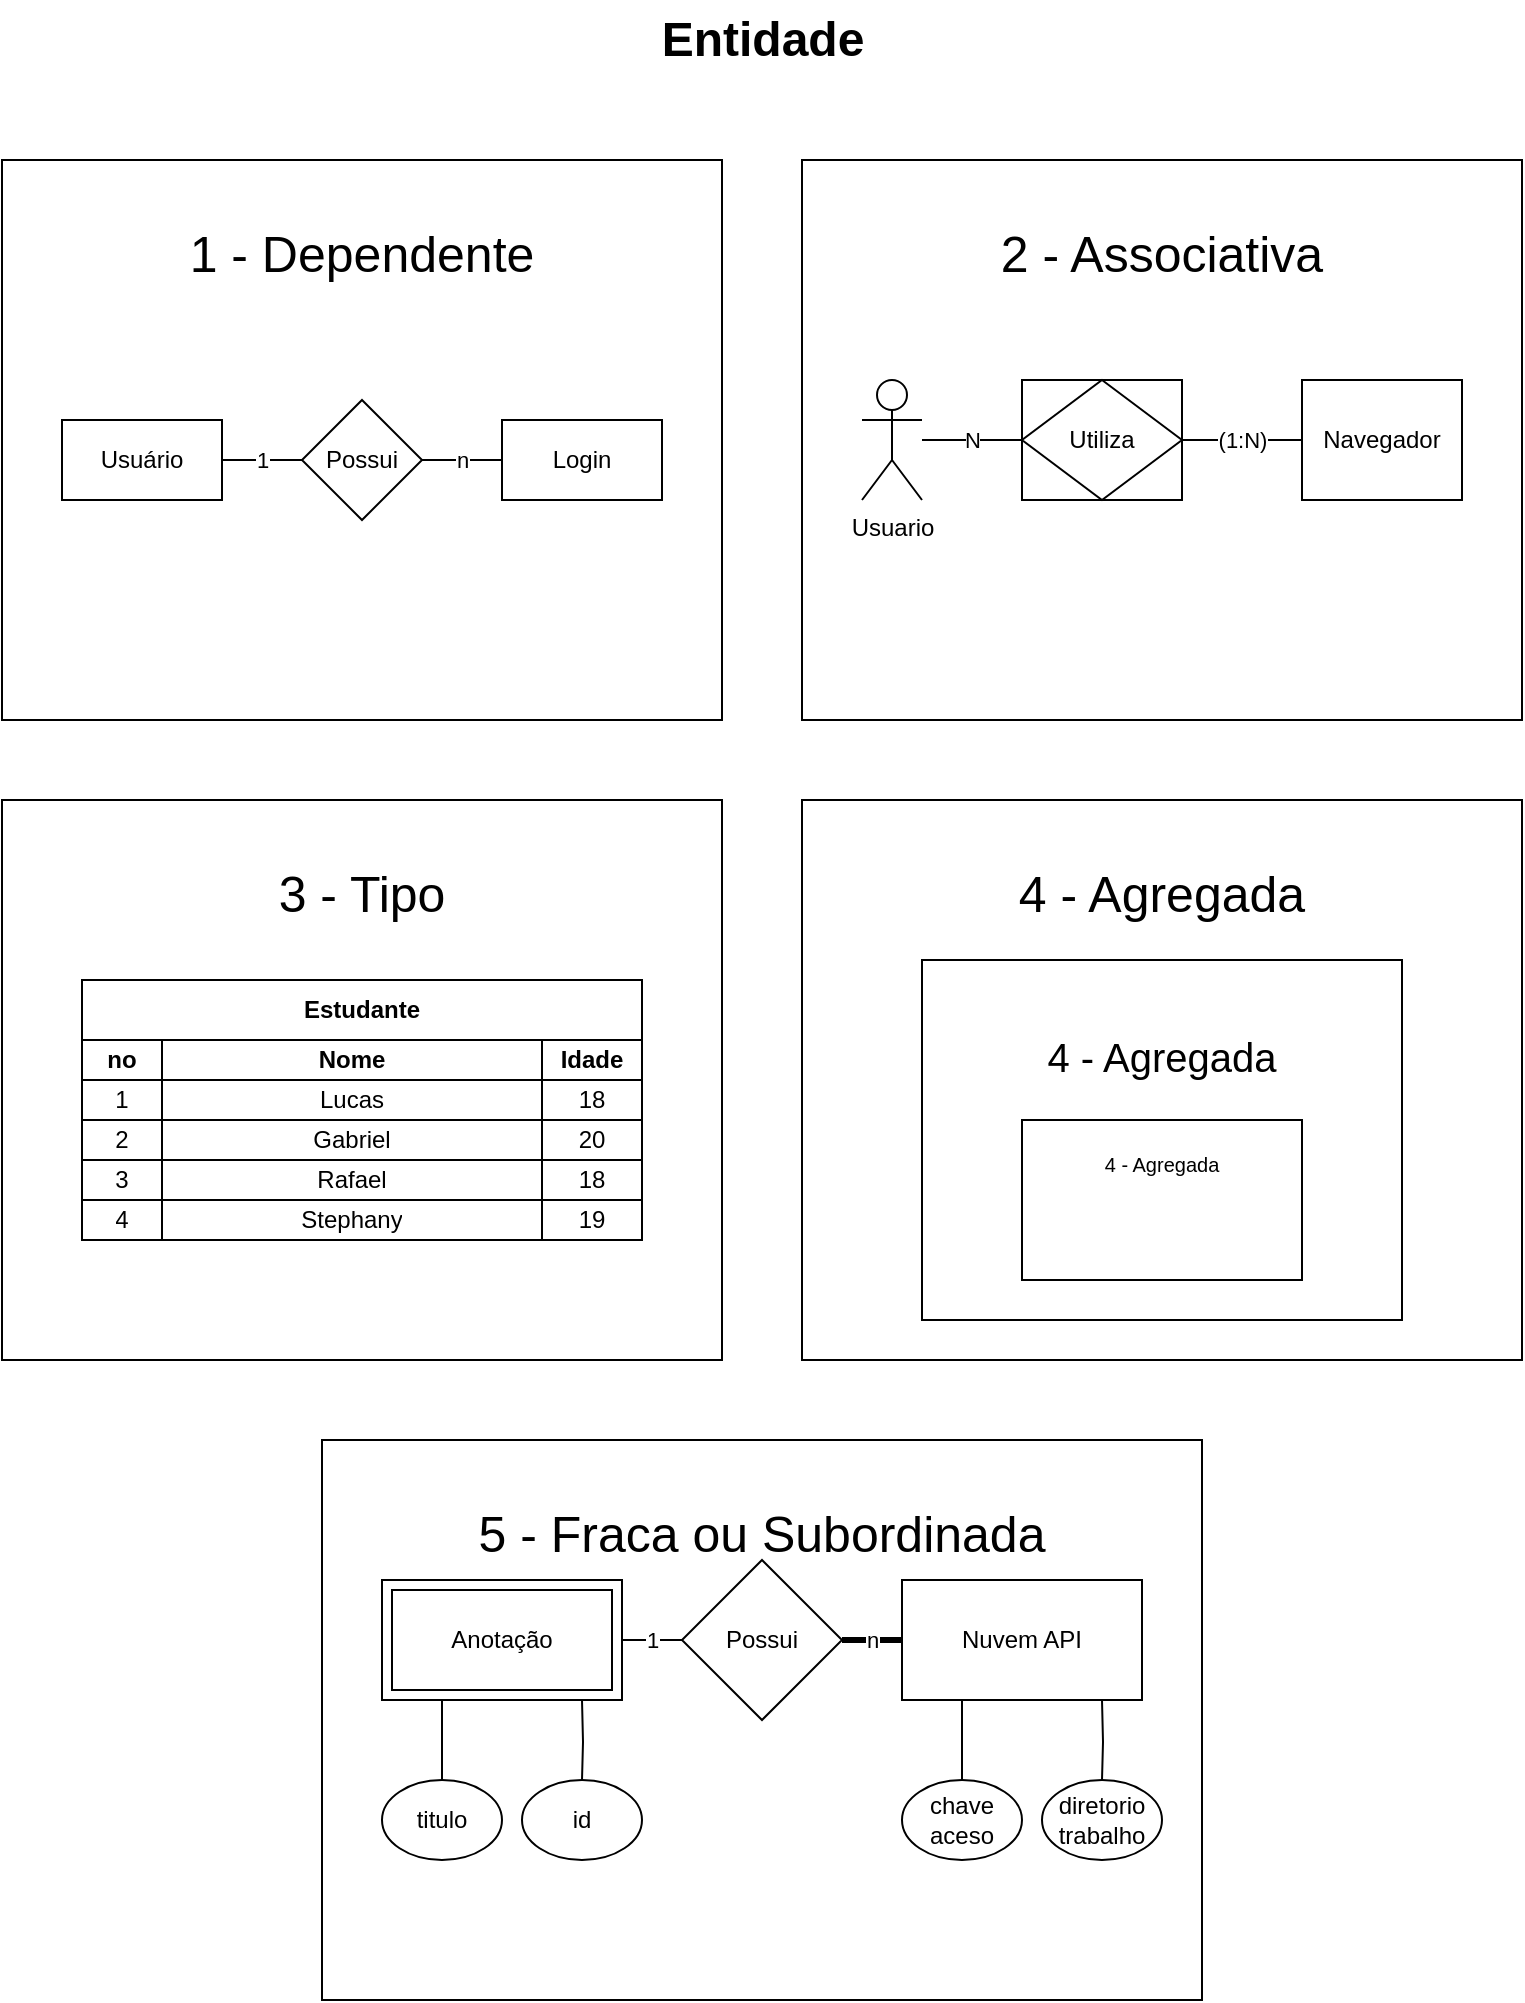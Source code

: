 <mxfile version="14.5.1" type="device" pages="4"><diagram id="LhlEeULOGOSxfJ8tpb28" name="Entidade"><mxGraphModel dx="1114" dy="1117" grid="1" gridSize="10" guides="1" tooltips="1" connect="1" arrows="1" fold="1" page="1" pageScale="1" pageWidth="827" pageHeight="1169" background="none" math="0" shadow="0"><root><mxCell id="0"/><mxCell id="1" parent="0"/><mxCell id="BEGe5s64spTe2MbAw8O_-24" value="&lt;blockquote&gt;1 - Dependente&lt;/blockquote&gt;" style="rounded=0;whiteSpace=wrap;html=1;fontSize=25;verticalAlign=top;" parent="1" vertex="1"><mxGeometry x="40" y="200" width="360" height="280" as="geometry"/></mxCell><mxCell id="3" value="Entidade" style="text;strokeColor=none;fillColor=none;html=1;fontSize=24;fontStyle=1;verticalAlign=middle;align=center;" parent="1" vertex="1"><mxGeometry x="260" y="120" width="320" height="40" as="geometry"/></mxCell><mxCell id="BEGe5s64spTe2MbAw8O_-29" value="&lt;blockquote&gt;2 - Associativa&lt;/blockquote&gt;" style="rounded=0;whiteSpace=wrap;html=1;fontSize=25;verticalAlign=top;" parent="1" vertex="1"><mxGeometry x="440" y="200" width="360" height="280" as="geometry"/></mxCell><mxCell id="BEGe5s64spTe2MbAw8O_-30" value="&lt;blockquote&gt;4 - Agregada&lt;/blockquote&gt;" style="rounded=0;whiteSpace=wrap;html=1;fontSize=25;verticalAlign=top;" parent="1" vertex="1"><mxGeometry x="440" y="520" width="360" height="280" as="geometry"/></mxCell><mxCell id="BEGe5s64spTe2MbAw8O_-31" value="&lt;blockquote&gt;3 - Tipo&lt;/blockquote&gt;" style="rounded=0;whiteSpace=wrap;html=1;fontSize=25;verticalAlign=top;" parent="1" vertex="1"><mxGeometry x="40" y="520" width="360" height="280" as="geometry"/></mxCell><mxCell id="BEGe5s64spTe2MbAw8O_-32" value="&lt;blockquote&gt;5 - Fraca ou Subordinada&lt;/blockquote&gt;" style="rounded=0;whiteSpace=wrap;html=1;fontSize=25;verticalAlign=top;" parent="1" vertex="1"><mxGeometry x="200" y="840" width="440" height="280" as="geometry"/></mxCell><mxCell id="zKjbWeV9StOZVeo8uHNK-5" value="1" style="edgeStyle=orthogonalEdgeStyle;rounded=0;orthogonalLoop=1;jettySize=auto;html=1;endArrow=none;endFill=0;" edge="1" parent="1" source="zKjbWeV9StOZVeo8uHNK-3" target="zKjbWeV9StOZVeo8uHNK-4"><mxGeometry relative="1" as="geometry"/></mxCell><mxCell id="zKjbWeV9StOZVeo8uHNK-3" value="Usuário" style="rounded=0;whiteSpace=wrap;html=1;fillColor=none;" vertex="1" parent="1"><mxGeometry x="70" y="330" width="80" height="40" as="geometry"/></mxCell><mxCell id="zKjbWeV9StOZVeo8uHNK-7" value="n" style="edgeStyle=orthogonalEdgeStyle;rounded=0;orthogonalLoop=1;jettySize=auto;html=1;endArrow=none;endFill=0;" edge="1" parent="1" source="zKjbWeV9StOZVeo8uHNK-4" target="zKjbWeV9StOZVeo8uHNK-6"><mxGeometry relative="1" as="geometry"/></mxCell><mxCell id="zKjbWeV9StOZVeo8uHNK-4" value="Possui" style="rhombus;whiteSpace=wrap;html=1;rounded=0;fillColor=none;" vertex="1" parent="1"><mxGeometry x="190" y="320" width="60" height="60" as="geometry"/></mxCell><mxCell id="zKjbWeV9StOZVeo8uHNK-6" value="Login" style="whiteSpace=wrap;html=1;rounded=0;fillColor=none;" vertex="1" parent="1"><mxGeometry x="290" y="330" width="80" height="40" as="geometry"/></mxCell><mxCell id="zKjbWeV9StOZVeo8uHNK-14" value="" style="edgeStyle=orthogonalEdgeStyle;rounded=0;orthogonalLoop=1;jettySize=auto;html=1;endArrow=none;endFill=0;exitX=0.25;exitY=1;exitDx=0;exitDy=0;" edge="1" parent="1" source="zKjbWeV9StOZVeo8uHNK-12" target="zKjbWeV9StOZVeo8uHNK-13"><mxGeometry relative="1" as="geometry"/></mxCell><mxCell id="zKjbWeV9StOZVeo8uHNK-22" value="1" style="edgeStyle=orthogonalEdgeStyle;rounded=0;orthogonalLoop=1;jettySize=auto;html=1;endArrow=none;endFill=0;" edge="1" parent="1" source="zKjbWeV9StOZVeo8uHNK-12" target="zKjbWeV9StOZVeo8uHNK-21"><mxGeometry relative="1" as="geometry"/></mxCell><mxCell id="zKjbWeV9StOZVeo8uHNK-12" value="Anotação" style="shape=ext;margin=3;double=1;whiteSpace=wrap;html=1;align=center;shadow=0;sketch=0;fillColor=none;" vertex="1" parent="1"><mxGeometry x="230" y="910" width="120" height="60" as="geometry"/></mxCell><mxCell id="zKjbWeV9StOZVeo8uHNK-13" value="titulo" style="ellipse;whiteSpace=wrap;html=1;rounded=0;fillColor=none;" vertex="1" parent="1"><mxGeometry x="230" y="1010" width="60" height="40" as="geometry"/></mxCell><mxCell id="zKjbWeV9StOZVeo8uHNK-19" value="" style="edgeStyle=orthogonalEdgeStyle;rounded=0;orthogonalLoop=1;jettySize=auto;html=1;endArrow=none;endFill=0;exitX=0.25;exitY=1;exitDx=0;exitDy=0;" edge="1" target="zKjbWeV9StOZVeo8uHNK-20" parent="1"><mxGeometry relative="1" as="geometry"><mxPoint x="330" y="970" as="sourcePoint"/></mxGeometry></mxCell><mxCell id="zKjbWeV9StOZVeo8uHNK-20" value="id" style="ellipse;whiteSpace=wrap;html=1;rounded=0;fillColor=none;" vertex="1" parent="1"><mxGeometry x="300" y="1010" width="60" height="40" as="geometry"/></mxCell><mxCell id="zKjbWeV9StOZVeo8uHNK-24" value="n" style="edgeStyle=orthogonalEdgeStyle;rounded=0;orthogonalLoop=1;jettySize=auto;html=1;endArrow=none;endFill=0;strokeWidth=3;" edge="1" parent="1" source="zKjbWeV9StOZVeo8uHNK-21" target="zKjbWeV9StOZVeo8uHNK-23"><mxGeometry relative="1" as="geometry"/></mxCell><mxCell id="zKjbWeV9StOZVeo8uHNK-21" value="Possui" style="rhombus;whiteSpace=wrap;html=1;rounded=0;fillColor=none;" vertex="1" parent="1"><mxGeometry x="380" y="900" width="80" height="80" as="geometry"/></mxCell><mxCell id="zKjbWeV9StOZVeo8uHNK-26" value="" style="edgeStyle=orthogonalEdgeStyle;rounded=0;orthogonalLoop=1;jettySize=auto;html=1;endArrow=none;endFill=0;strokeWidth=1;exitX=0.25;exitY=1;exitDx=0;exitDy=0;" edge="1" parent="1" source="zKjbWeV9StOZVeo8uHNK-23" target="zKjbWeV9StOZVeo8uHNK-25"><mxGeometry relative="1" as="geometry"/></mxCell><mxCell id="zKjbWeV9StOZVeo8uHNK-23" value="Nuvem API" style="whiteSpace=wrap;html=1;rounded=0;fillColor=none;" vertex="1" parent="1"><mxGeometry x="490" y="910" width="120" height="60" as="geometry"/></mxCell><mxCell id="zKjbWeV9StOZVeo8uHNK-25" value="chave aceso" style="ellipse;whiteSpace=wrap;html=1;rounded=0;fillColor=none;" vertex="1" parent="1"><mxGeometry x="490" y="1010" width="60" height="40" as="geometry"/></mxCell><mxCell id="zKjbWeV9StOZVeo8uHNK-29" value="diretorio trabalho" style="ellipse;whiteSpace=wrap;html=1;rounded=0;fillColor=none;" vertex="1" parent="1"><mxGeometry x="560" y="1010" width="60" height="40" as="geometry"/></mxCell><mxCell id="zKjbWeV9StOZVeo8uHNK-30" value="" style="edgeStyle=orthogonalEdgeStyle;rounded=0;orthogonalLoop=1;jettySize=auto;html=1;endArrow=none;endFill=0;strokeWidth=1;exitX=0.25;exitY=1;exitDx=0;exitDy=0;" edge="1" target="zKjbWeV9StOZVeo8uHNK-29" parent="1"><mxGeometry relative="1" as="geometry"><mxPoint x="590" y="970" as="sourcePoint"/></mxGeometry></mxCell><mxCell id="l_wvkiMyHUdLwf5NAhpk-7" value="(1:N)" style="edgeStyle=orthogonalEdgeStyle;rounded=0;orthogonalLoop=1;jettySize=auto;html=1;endArrow=none;endFill=0;strokeWidth=1;" edge="1" parent="1" source="l_wvkiMyHUdLwf5NAhpk-3" target="l_wvkiMyHUdLwf5NAhpk-6"><mxGeometry relative="1" as="geometry"/></mxCell><mxCell id="l_wvkiMyHUdLwf5NAhpk-3" value="Utiliza" style="shape=associativeEntity;whiteSpace=wrap;html=1;align=center;fillColor=none;" vertex="1" parent="1"><mxGeometry x="550" y="310" width="80" height="60" as="geometry"/></mxCell><mxCell id="l_wvkiMyHUdLwf5NAhpk-5" value="N" style="edgeStyle=orthogonalEdgeStyle;rounded=0;orthogonalLoop=1;jettySize=auto;html=1;entryX=0;entryY=0.5;entryDx=0;entryDy=0;endArrow=none;endFill=0;strokeWidth=1;" edge="1" parent="1" source="l_wvkiMyHUdLwf5NAhpk-4" target="l_wvkiMyHUdLwf5NAhpk-3"><mxGeometry relative="1" as="geometry"/></mxCell><mxCell id="l_wvkiMyHUdLwf5NAhpk-4" value="Usuario" style="shape=umlActor;verticalLabelPosition=bottom;verticalAlign=top;html=1;outlineConnect=0;shadow=0;fillColor=none;sketch=0;" vertex="1" parent="1"><mxGeometry x="470" y="310" width="30" height="60" as="geometry"/></mxCell><mxCell id="l_wvkiMyHUdLwf5NAhpk-6" value="Navegador" style="whiteSpace=wrap;html=1;fillColor=none;" vertex="1" parent="1"><mxGeometry x="690" y="310" width="80" height="60" as="geometry"/></mxCell><mxCell id="l_wvkiMyHUdLwf5NAhpk-36" value="Estudante" style="shape=table;html=1;whiteSpace=wrap;startSize=30;container=1;collapsible=0;childLayout=tableLayout;fontStyle=1;align=center;shadow=0;sketch=0;fillColor=none;rounded=0;rowLines=1;fixedRows=0;" vertex="1" parent="1"><mxGeometry x="80" y="610" width="280" height="130" as="geometry"/></mxCell><mxCell id="l_wvkiMyHUdLwf5NAhpk-37" value="" style="shape=partialRectangle;html=1;whiteSpace=wrap;collapsible=0;dropTarget=0;pointerEvents=0;fillColor=none;top=0;left=0;bottom=0;right=0;points=[[0,0.5],[1,0.5]];portConstraint=eastwest;" vertex="1" parent="l_wvkiMyHUdLwf5NAhpk-36"><mxGeometry y="30" width="280" height="20" as="geometry"/></mxCell><mxCell id="l_wvkiMyHUdLwf5NAhpk-38" value="no" style="shape=partialRectangle;html=1;whiteSpace=wrap;connectable=0;fillColor=none;top=0;left=0;bottom=0;right=0;overflow=hidden;fontStyle=1" vertex="1" parent="l_wvkiMyHUdLwf5NAhpk-37"><mxGeometry width="40" height="20" as="geometry"/></mxCell><mxCell id="l_wvkiMyHUdLwf5NAhpk-39" value="Nome" style="shape=partialRectangle;html=1;whiteSpace=wrap;connectable=0;fillColor=none;top=0;left=0;bottom=0;right=0;overflow=hidden;fontStyle=1" vertex="1" parent="l_wvkiMyHUdLwf5NAhpk-37"><mxGeometry x="40" width="190" height="20" as="geometry"/></mxCell><mxCell id="l_wvkiMyHUdLwf5NAhpk-40" value="Idade" style="shape=partialRectangle;html=1;whiteSpace=wrap;connectable=0;fillColor=none;top=0;left=0;bottom=0;right=0;overflow=hidden;fontStyle=1" vertex="1" parent="l_wvkiMyHUdLwf5NAhpk-37"><mxGeometry x="230" width="50" height="20" as="geometry"/></mxCell><mxCell id="l_wvkiMyHUdLwf5NAhpk-41" value="" style="shape=partialRectangle;html=1;whiteSpace=wrap;collapsible=0;dropTarget=0;pointerEvents=0;fillColor=none;top=0;left=0;bottom=0;right=0;points=[[0,0.5],[1,0.5]];portConstraint=eastwest;" vertex="1" parent="l_wvkiMyHUdLwf5NAhpk-36"><mxGeometry y="50" width="280" height="20" as="geometry"/></mxCell><mxCell id="l_wvkiMyHUdLwf5NAhpk-42" value="1" style="shape=partialRectangle;html=1;whiteSpace=wrap;connectable=0;fillColor=none;top=0;left=0;bottom=0;right=0;overflow=hidden;" vertex="1" parent="l_wvkiMyHUdLwf5NAhpk-41"><mxGeometry width="40" height="20" as="geometry"/></mxCell><mxCell id="l_wvkiMyHUdLwf5NAhpk-43" value="Lucas" style="shape=partialRectangle;html=1;whiteSpace=wrap;connectable=0;fillColor=none;top=0;left=0;bottom=0;right=0;overflow=hidden;" vertex="1" parent="l_wvkiMyHUdLwf5NAhpk-41"><mxGeometry x="40" width="190" height="20" as="geometry"/></mxCell><mxCell id="l_wvkiMyHUdLwf5NAhpk-44" value="18" style="shape=partialRectangle;html=1;whiteSpace=wrap;connectable=0;fillColor=none;top=0;left=0;bottom=0;right=0;overflow=hidden;" vertex="1" parent="l_wvkiMyHUdLwf5NAhpk-41"><mxGeometry x="230" width="50" height="20" as="geometry"/></mxCell><mxCell id="l1qfsQk73T3PN7fbnDpR-8" style="shape=partialRectangle;html=1;whiteSpace=wrap;collapsible=0;dropTarget=0;pointerEvents=0;fillColor=none;top=0;left=0;bottom=0;right=0;points=[[0,0.5],[1,0.5]];portConstraint=eastwest;" vertex="1" parent="l_wvkiMyHUdLwf5NAhpk-36"><mxGeometry y="70" width="280" height="20" as="geometry"/></mxCell><mxCell id="l1qfsQk73T3PN7fbnDpR-9" value="2" style="shape=partialRectangle;html=1;whiteSpace=wrap;connectable=0;fillColor=none;top=0;left=0;bottom=0;right=0;overflow=hidden;" vertex="1" parent="l1qfsQk73T3PN7fbnDpR-8"><mxGeometry width="40" height="20" as="geometry"/></mxCell><mxCell id="l1qfsQk73T3PN7fbnDpR-10" value="Gabriel" style="shape=partialRectangle;html=1;whiteSpace=wrap;connectable=0;fillColor=none;top=0;left=0;bottom=0;right=0;overflow=hidden;" vertex="1" parent="l1qfsQk73T3PN7fbnDpR-8"><mxGeometry x="40" width="190" height="20" as="geometry"/></mxCell><mxCell id="l1qfsQk73T3PN7fbnDpR-11" value="20" style="shape=partialRectangle;html=1;whiteSpace=wrap;connectable=0;fillColor=none;top=0;left=0;bottom=0;right=0;overflow=hidden;" vertex="1" parent="l1qfsQk73T3PN7fbnDpR-8"><mxGeometry x="230" width="50" height="20" as="geometry"/></mxCell><mxCell id="l1qfsQk73T3PN7fbnDpR-12" style="shape=partialRectangle;html=1;whiteSpace=wrap;collapsible=0;dropTarget=0;pointerEvents=0;fillColor=none;top=0;left=0;bottom=0;right=0;points=[[0,0.5],[1,0.5]];portConstraint=eastwest;" vertex="1" parent="l_wvkiMyHUdLwf5NAhpk-36"><mxGeometry y="90" width="280" height="20" as="geometry"/></mxCell><mxCell id="l1qfsQk73T3PN7fbnDpR-13" value="3" style="shape=partialRectangle;html=1;whiteSpace=wrap;connectable=0;fillColor=none;top=0;left=0;bottom=0;right=0;overflow=hidden;" vertex="1" parent="l1qfsQk73T3PN7fbnDpR-12"><mxGeometry width="40" height="20" as="geometry"/></mxCell><mxCell id="l1qfsQk73T3PN7fbnDpR-14" value="Rafael" style="shape=partialRectangle;html=1;whiteSpace=wrap;connectable=0;fillColor=none;top=0;left=0;bottom=0;right=0;overflow=hidden;" vertex="1" parent="l1qfsQk73T3PN7fbnDpR-12"><mxGeometry x="40" width="190" height="20" as="geometry"/></mxCell><mxCell id="l1qfsQk73T3PN7fbnDpR-15" value="18" style="shape=partialRectangle;html=1;whiteSpace=wrap;connectable=0;fillColor=none;top=0;left=0;bottom=0;right=0;overflow=hidden;" vertex="1" parent="l1qfsQk73T3PN7fbnDpR-12"><mxGeometry x="230" width="50" height="20" as="geometry"/></mxCell><mxCell id="l1qfsQk73T3PN7fbnDpR-17" style="shape=partialRectangle;html=1;whiteSpace=wrap;collapsible=0;dropTarget=0;pointerEvents=0;fillColor=none;top=0;left=0;bottom=0;right=0;points=[[0,0.5],[1,0.5]];portConstraint=eastwest;" vertex="1" parent="l_wvkiMyHUdLwf5NAhpk-36"><mxGeometry y="110" width="280" height="20" as="geometry"/></mxCell><mxCell id="l1qfsQk73T3PN7fbnDpR-18" value="4" style="shape=partialRectangle;html=1;whiteSpace=wrap;connectable=0;fillColor=none;top=0;left=0;bottom=0;right=0;overflow=hidden;" vertex="1" parent="l1qfsQk73T3PN7fbnDpR-17"><mxGeometry width="40" height="20" as="geometry"/></mxCell><mxCell id="l1qfsQk73T3PN7fbnDpR-19" value="Stephany" style="shape=partialRectangle;html=1;whiteSpace=wrap;connectable=0;fillColor=none;top=0;left=0;bottom=0;right=0;overflow=hidden;" vertex="1" parent="l1qfsQk73T3PN7fbnDpR-17"><mxGeometry x="40" width="190" height="20" as="geometry"/></mxCell><mxCell id="l1qfsQk73T3PN7fbnDpR-20" value="19" style="shape=partialRectangle;html=1;whiteSpace=wrap;connectable=0;fillColor=none;top=0;left=0;bottom=0;right=0;overflow=hidden;" vertex="1" parent="l1qfsQk73T3PN7fbnDpR-17"><mxGeometry x="230" width="50" height="20" as="geometry"/></mxCell><mxCell id="l1qfsQk73T3PN7fbnDpR-21" value="&lt;blockquote&gt;&lt;font style=&quot;font-size: 20px&quot;&gt;4 - Agregada&lt;/font&gt;&lt;/blockquote&gt;" style="rounded=0;whiteSpace=wrap;html=1;fontSize=25;verticalAlign=top;" vertex="1" parent="1"><mxGeometry x="500" y="600" width="240" height="180" as="geometry"/></mxCell><mxCell id="l1qfsQk73T3PN7fbnDpR-22" value="&lt;blockquote style=&quot;font-size: 10px;&quot;&gt;&lt;font style=&quot;font-size: 10px;&quot;&gt;4 - Agregada&lt;/font&gt;&lt;/blockquote&gt;" style="rounded=0;whiteSpace=wrap;html=1;fontSize=10;verticalAlign=top;" vertex="1" parent="1"><mxGeometry x="550" y="680" width="140" height="80" as="geometry"/></mxCell></root></mxGraphModel></diagram><diagram name="Relacionamento" id="eqmZvjq2BVJjisHcD0W3"><mxGraphModel dx="918" dy="920" grid="1" gridSize="10" guides="1" tooltips="1" connect="1" arrows="1" fold="1" page="1" pageScale="1" pageWidth="827" pageHeight="1169" math="0" shadow="0"><root><mxCell id="X_bzMJzvPl1cOhNv9jLJ-0"/><mxCell id="X_bzMJzvPl1cOhNv9jLJ-1" parent="X_bzMJzvPl1cOhNv9jLJ-0"/><mxCell id="X_bzMJzvPl1cOhNv9jLJ-2" value="&lt;blockquote&gt;1 - um para um (1:1)&lt;/blockquote&gt;" style="rounded=0;whiteSpace=wrap;html=1;fontSize=25;verticalAlign=top;" parent="X_bzMJzvPl1cOhNv9jLJ-1" vertex="1"><mxGeometry x="40" y="200" width="360" height="280" as="geometry"/></mxCell><mxCell id="X_bzMJzvPl1cOhNv9jLJ-3" value="Relacionamento" style="text;strokeColor=none;fillColor=none;html=1;fontSize=24;fontStyle=1;verticalAlign=middle;align=center;" parent="X_bzMJzvPl1cOhNv9jLJ-1" vertex="1"><mxGeometry x="260" y="120" width="320" height="40" as="geometry"/></mxCell><mxCell id="X_bzMJzvPl1cOhNv9jLJ-4" value="&lt;blockquote&gt;2 - Binário&lt;/blockquote&gt;" style="rounded=0;whiteSpace=wrap;html=1;fontSize=25;verticalAlign=top;fontFamily=Helvetica;labelPosition=center;verticalLabelPosition=middle;align=center;spacingTop=0;" parent="X_bzMJzvPl1cOhNv9jLJ-1" vertex="1"><mxGeometry x="440" y="200" width="360" height="280" as="geometry"/></mxCell><mxCell id="X_bzMJzvPl1cOhNv9jLJ-5" value="&lt;blockquote&gt;4 - N para N (N:N)&lt;/blockquote&gt;" style="rounded=0;whiteSpace=wrap;html=1;fontSize=25;verticalAlign=top;" parent="X_bzMJzvPl1cOhNv9jLJ-1" vertex="1"><mxGeometry x="440" y="520" width="360" height="280" as="geometry"/></mxCell><mxCell id="X_bzMJzvPl1cOhNv9jLJ-6" value="&lt;blockquote style=&quot;font-size: 24px&quot;&gt;&lt;font style=&quot;font-size: 24px&quot;&gt;3 - um para N (1:N)&lt;/font&gt;&lt;/blockquote&gt;" style="rounded=0;whiteSpace=wrap;html=1;fontSize=25;verticalAlign=top;" parent="X_bzMJzvPl1cOhNv9jLJ-1" vertex="1"><mxGeometry x="40" y="520" width="360" height="280" as="geometry"/></mxCell><mxCell id="X_bzMJzvPl1cOhNv9jLJ-7" value="&lt;blockquote&gt;5 - recursivo (1:1), (1:N) ou (N:M)&lt;br&gt;&lt;/blockquote&gt;" style="rounded=0;whiteSpace=wrap;html=1;fontSize=25;verticalAlign=top;" parent="X_bzMJzvPl1cOhNv9jLJ-1" vertex="1"><mxGeometry x="160" y="840" width="520" height="280" as="geometry"/></mxCell><mxCell id="X_bzMJzvPl1cOhNv9jLJ-9" value="(0:n)" style="edgeStyle=orthogonalEdgeStyle;rounded=0;orthogonalLoop=1;jettySize=auto;html=1;endArrow=none;endFill=0;" parent="X_bzMJzvPl1cOhNv9jLJ-1" source="X_bzMJzvPl1cOhNv9jLJ-12" target="X_bzMJzvPl1cOhNv9jLJ-11" edge="1"><mxGeometry relative="1" as="geometry"><Array as="points"><mxPoint x="291" y="420"/></Array></mxGeometry></mxCell><mxCell id="X_bzMJzvPl1cOhNv9jLJ-10" value="Casa" style="whiteSpace=wrap;html=1;" parent="X_bzMJzvPl1cOhNv9jLJ-1" vertex="1"><mxGeometry x="89" y="280" width="120" height="60" as="geometry"/></mxCell><mxCell id="X_bzMJzvPl1cOhNv9jLJ-11" value="Proprietario" style="whiteSpace=wrap;html=1;" parent="X_bzMJzvPl1cOhNv9jLJ-1" vertex="1"><mxGeometry x="231" y="280" width="120" height="60" as="geometry"/></mxCell><mxCell id="X_bzMJzvPl1cOhNv9jLJ-12" value="" style="rhombus;whiteSpace=wrap;html=1;" parent="X_bzMJzvPl1cOhNv9jLJ-1" vertex="1"><mxGeometry x="181" y="380" width="80" height="80" as="geometry"/></mxCell><mxCell id="X_bzMJzvPl1cOhNv9jLJ-13" value="(1:1)" style="edgeStyle=orthogonalEdgeStyle;rounded=0;orthogonalLoop=1;jettySize=auto;html=1;endArrow=none;endFill=0;entryX=0;entryY=0.5;entryDx=0;entryDy=0;" parent="X_bzMJzvPl1cOhNv9jLJ-1" source="X_bzMJzvPl1cOhNv9jLJ-10" target="X_bzMJzvPl1cOhNv9jLJ-12" edge="1"><mxGeometry relative="1" as="geometry"><mxPoint x="149.0" y="310" as="sourcePoint"/><mxPoint x="149" y="370" as="targetPoint"/><Array as="points"><mxPoint x="141" y="420"/></Array></mxGeometry></mxCell><mxCell id="X_bzMJzvPl1cOhNv9jLJ-20" value="item" style="swimlane;childLayout=stackLayout;horizontal=1;startSize=30;horizontalStack=0;rounded=1;fontSize=14;fontStyle=0;strokeWidth=2;resizeParent=0;resizeLast=1;shadow=0;dashed=0;align=center;" parent="X_bzMJzvPl1cOhNv9jLJ-1" vertex="1"><mxGeometry x="333" y="930" width="160" height="120" as="geometry"><mxRectangle x="490" y="290" width="110" height="30" as="alternateBounds"/></mxGeometry></mxCell><mxCell id="X_bzMJzvPl1cOhNv9jLJ-21" value="iditem                         PK&#10;descricaoitem&#10;codigoitem" style="align=left;strokeColor=none;fillColor=none;spacingLeft=4;fontSize=12;verticalAlign=top;resizable=0;rotatable=0;part=1;" parent="X_bzMJzvPl1cOhNv9jLJ-20" vertex="1"><mxGeometry y="30" width="160" height="90" as="geometry"/></mxCell><mxCell id="X_bzMJzvPl1cOhNv9jLJ-22" style="edgeStyle=orthogonalEdgeStyle;rounded=0;orthogonalLoop=1;jettySize=auto;html=1;exitX=0.5;exitY=1;exitDx=0;exitDy=0;endArrow=ERone;endFill=0;fontSize=25;entryX=1;entryY=0.5;entryDx=0;entryDy=0;startArrow=ERmany;startFill=0;dashed=1;startSize=6;jumpSize=6;strokeWidth=1;" parent="X_bzMJzvPl1cOhNv9jLJ-20" source="X_bzMJzvPl1cOhNv9jLJ-21" target="X_bzMJzvPl1cOhNv9jLJ-21" edge="1"><mxGeometry relative="1" as="geometry"><Array as="points"><mxPoint x="80" y="160"/><mxPoint x="240" y="160"/><mxPoint x="240" y="75"/></Array></mxGeometry></mxCell><mxCell id="X_bzMJzvPl1cOhNv9jLJ-23" value="&lt;font style=&quot;font-size: 12px&quot;&gt;Relacionamento1&lt;/font&gt;" style="edgeLabel;html=1;align=center;verticalAlign=middle;resizable=0;points=[];fontSize=25;" parent="X_bzMJzvPl1cOhNv9jLJ-22" vertex="1" connectable="0"><mxGeometry x="0.413" y="2" relative="1" as="geometry"><mxPoint as="offset"/></mxGeometry></mxCell><mxCell id="yMza0Ip6mLduD0P32X7p-0" value="(1:n)" style="edgeStyle=orthogonalEdgeStyle;rounded=0;orthogonalLoop=1;jettySize=auto;html=1;endArrow=none;endFill=0;" parent="X_bzMJzvPl1cOhNv9jLJ-1" source="yMza0Ip6mLduD0P32X7p-3" target="yMza0Ip6mLduD0P32X7p-2" edge="1"><mxGeometry relative="1" as="geometry"><Array as="points"><mxPoint x="291" y="740"/></Array></mxGeometry></mxCell><mxCell id="yMza0Ip6mLduD0P32X7p-1" value="Professor" style="whiteSpace=wrap;html=1;" parent="X_bzMJzvPl1cOhNv9jLJ-1" vertex="1"><mxGeometry x="89" y="600" width="120" height="60" as="geometry"/></mxCell><mxCell id="yMza0Ip6mLduD0P32X7p-2" value="Disciplina" style="whiteSpace=wrap;html=1;" parent="X_bzMJzvPl1cOhNv9jLJ-1" vertex="1"><mxGeometry x="231" y="600" width="120" height="60" as="geometry"/></mxCell><mxCell id="yMza0Ip6mLduD0P32X7p-3" value="Leciona" style="rhombus;whiteSpace=wrap;html=1;" parent="X_bzMJzvPl1cOhNv9jLJ-1" vertex="1"><mxGeometry x="181" y="700" width="80" height="80" as="geometry"/></mxCell><mxCell id="yMza0Ip6mLduD0P32X7p-4" value="(1:n)" style="edgeStyle=orthogonalEdgeStyle;rounded=0;orthogonalLoop=1;jettySize=auto;html=1;endArrow=none;endFill=0;entryX=0;entryY=0.5;entryDx=0;entryDy=0;" parent="X_bzMJzvPl1cOhNv9jLJ-1" source="yMza0Ip6mLduD0P32X7p-1" target="yMza0Ip6mLduD0P32X7p-3" edge="1"><mxGeometry relative="1" as="geometry"><mxPoint x="149.0" y="630" as="sourcePoint"/><mxPoint x="149" y="690" as="targetPoint"/><Array as="points"><mxPoint x="141" y="740"/></Array></mxGeometry></mxCell><mxCell id="yMza0Ip6mLduD0P32X7p-7" value="n:n" style="edgeStyle=orthogonalEdgeStyle;rounded=0;jumpSize=6;orthogonalLoop=1;jettySize=auto;html=1;entryX=0.5;entryY=1;entryDx=0;entryDy=0;dashed=1;startArrow=ERmany;startFill=0;startSize=6;endArrow=ERone;endFill=0;strokeWidth=1;fontFamily=Helvetica;fontSize=25;exitX=1;exitY=0.5;exitDx=0;exitDy=0;" parent="X_bzMJzvPl1cOhNv9jLJ-1" source="yMza0Ip6mLduD0P32X7p-8" target="yMza0Ip6mLduD0P32X7p-6" edge="1"><mxGeometry relative="1" as="geometry"><Array as="points"><mxPoint x="690" y="736"/></Array></mxGeometry></mxCell><mxCell id="yMza0Ip6mLduD0P32X7p-5" value="Vendas" style="html=1;dashed=0;whitespace=wrap;fontFamily=Helvetica;fontSize=25;" parent="X_bzMJzvPl1cOhNv9jLJ-1" vertex="1"><mxGeometry x="470" y="620" width="100" height="50" as="geometry"/></mxCell><mxCell id="yMza0Ip6mLduD0P32X7p-6" value="Mercadorias" style="html=1;dashed=0;whitespace=wrap;fontFamily=Helvetica;fontSize=25;" parent="X_bzMJzvPl1cOhNv9jLJ-1" vertex="1"><mxGeometry x="610" y="620" width="160" height="50" as="geometry"/></mxCell><mxCell id="yMza0Ip6mLduD0P32X7p-8" value="" style="shape=rhombus;html=1;dashed=0;whitespace=wrap;perimeter=rhombusPerimeter;fontFamily=Helvetica;fontSize=25;" parent="X_bzMJzvPl1cOhNv9jLJ-1" vertex="1"><mxGeometry x="570" y="711" width="60" height="50" as="geometry"/></mxCell><mxCell id="yMza0Ip6mLduD0P32X7p-9" value="n:n" style="edgeStyle=orthogonalEdgeStyle;rounded=0;jumpSize=6;orthogonalLoop=1;jettySize=auto;html=1;dashed=1;startArrow=ERmany;startFill=0;startSize=6;endArrow=ERone;endFill=0;strokeWidth=1;fontFamily=Helvetica;fontSize=25;entryX=0.5;entryY=1;entryDx=0;entryDy=0;sketch=1;exitX=0;exitY=0.5;exitDx=0;exitDy=0;" parent="X_bzMJzvPl1cOhNv9jLJ-1" source="yMza0Ip6mLduD0P32X7p-8" target="yMza0Ip6mLduD0P32X7p-5" edge="1"><mxGeometry relative="1" as="geometry"><mxPoint x="550" y="781" as="sourcePoint"/><mxPoint x="690" y="781" as="targetPoint"/><Array as="points"><mxPoint x="520" y="736"/></Array></mxGeometry></mxCell><mxCell id="eeVV_cB8ai-lKwsXc1OE-0" value="" style="edgeStyle=orthogonalEdgeStyle;rounded=0;orthogonalLoop=1;jettySize=auto;html=1;endArrow=none;endFill=0;" parent="X_bzMJzvPl1cOhNv9jLJ-1" source="eeVV_cB8ai-lKwsXc1OE-3" target="eeVV_cB8ai-lKwsXc1OE-2" edge="1"><mxGeometry relative="1" as="geometry"><Array as="points"><mxPoint x="691" y="410"/></Array></mxGeometry></mxCell><mxCell id="eeVV_cB8ai-lKwsXc1OE-1" value="Empregado" style="whiteSpace=wrap;html=1;" parent="X_bzMJzvPl1cOhNv9jLJ-1" vertex="1"><mxGeometry x="489" y="270" width="120" height="60" as="geometry"/></mxCell><mxCell id="eeVV_cB8ai-lKwsXc1OE-2" value="Funcao" style="whiteSpace=wrap;html=1;" parent="X_bzMJzvPl1cOhNv9jLJ-1" vertex="1"><mxGeometry x="631" y="270" width="120" height="60" as="geometry"/></mxCell><mxCell id="eeVV_cB8ai-lKwsXc1OE-3" value="alocacao" style="rhombus;whiteSpace=wrap;html=1;" parent="X_bzMJzvPl1cOhNv9jLJ-1" vertex="1"><mxGeometry x="581" y="370" width="80" height="80" as="geometry"/></mxCell><mxCell id="eeVV_cB8ai-lKwsXc1OE-4" value="" style="edgeStyle=orthogonalEdgeStyle;rounded=0;orthogonalLoop=1;jettySize=auto;html=1;endArrow=none;endFill=0;entryX=0;entryY=0.5;entryDx=0;entryDy=0;" parent="X_bzMJzvPl1cOhNv9jLJ-1" source="eeVV_cB8ai-lKwsXc1OE-1" target="eeVV_cB8ai-lKwsXc1OE-3" edge="1"><mxGeometry relative="1" as="geometry"><mxPoint x="549.0" y="300" as="sourcePoint"/><mxPoint x="549" y="360" as="targetPoint"/><Array as="points"><mxPoint x="541" y="410"/></Array></mxGeometry></mxCell></root></mxGraphModel></diagram><diagram name="Atributo" id="znjzBnYAkKZim8yo_SrH"><mxGraphModel dx="1114" dy="1117" grid="1" gridSize="10" guides="1" tooltips="1" connect="1" arrows="1" fold="1" page="1" pageScale="1" pageWidth="827" pageHeight="1169" math="0" shadow="0"><root><mxCell id="jzyFXoj9keEqPl4SrcGf-0"/><mxCell id="jzyFXoj9keEqPl4SrcGf-1" parent="jzyFXoj9keEqPl4SrcGf-0"/><mxCell id="jzyFXoj9keEqPl4SrcGf-2" value="&lt;blockquote&gt;1 - Chave&lt;/blockquote&gt;" style="rounded=0;whiteSpace=wrap;html=1;fontSize=25;verticalAlign=top;" parent="jzyFXoj9keEqPl4SrcGf-1" vertex="1"><mxGeometry x="40" y="200" width="360" height="280" as="geometry"/></mxCell><mxCell id="jzyFXoj9keEqPl4SrcGf-3" value="Atributo" style="text;strokeColor=none;fillColor=none;html=1;fontSize=24;fontStyle=1;verticalAlign=middle;align=center;" parent="jzyFXoj9keEqPl4SrcGf-1" vertex="1"><mxGeometry x="260" y="120" width="320" height="40" as="geometry"/></mxCell><mxCell id="jzyFXoj9keEqPl4SrcGf-4" value="&lt;blockquote&gt;2 - Chave Fraca&lt;/blockquote&gt;" style="rounded=0;whiteSpace=wrap;html=1;fontSize=25;verticalAlign=top;" parent="jzyFXoj9keEqPl4SrcGf-1" vertex="1"><mxGeometry x="440" y="200" width="360" height="280" as="geometry"/></mxCell><mxCell id="jzyFXoj9keEqPl4SrcGf-5" value="&lt;blockquote&gt;4 - Derivado&lt;/blockquote&gt;" style="rounded=0;whiteSpace=wrap;html=1;fontSize=25;verticalAlign=top;" parent="jzyFXoj9keEqPl4SrcGf-1" vertex="1"><mxGeometry x="440" y="520" width="360" height="280" as="geometry"/></mxCell><mxCell id="jzyFXoj9keEqPl4SrcGf-6" value="&lt;blockquote&gt;3 - Derivado&lt;/blockquote&gt;" style="rounded=0;whiteSpace=wrap;html=1;fontSize=25;verticalAlign=top;" parent="jzyFXoj9keEqPl4SrcGf-1" vertex="1"><mxGeometry x="40" y="520" width="360" height="280" as="geometry"/></mxCell><mxCell id="jzyFXoj9keEqPl4SrcGf-7" value="&lt;blockquote&gt;5 - Multivalor&lt;/blockquote&gt;" style="rounded=0;whiteSpace=wrap;html=1;fontSize=25;verticalAlign=top;" parent="jzyFXoj9keEqPl4SrcGf-1" vertex="1"><mxGeometry x="240" y="840" width="360" height="280" as="geometry"/></mxCell><mxCell id="gp8Vl0iqbZ99KMDgbPNd-9" value="Pagamento" style="shape=ext;margin=3;double=1;whiteSpace=wrap;html=1;align=center;shadow=0;fontFamily=Helvetica;fontSize=15;fontColor=#000000;strokeColor=#000000;sketch=0;" vertex="1" parent="jzyFXoj9keEqPl4SrcGf-1"><mxGeometry x="550" y="290" width="140" height="80" as="geometry"/></mxCell><mxCell id="gp8Vl0iqbZ99KMDgbPNd-10" value="Número Pagamento" style="ellipse;whiteSpace=wrap;html=1;align=center;fontStyle=4;rounded=0;shadow=0;labelBackgroundColor=none;sketch=0;strokeColor=#000000;fillColor=none;fontSize=15;fontColor=#000000;" vertex="1" parent="jzyFXoj9keEqPl4SrcGf-1"><mxGeometry x="500" y="390" width="120" height="60" as="geometry"/></mxCell><mxCell id="gp8Vl0iqbZ99KMDgbPNd-11" value="" style="edgeStyle=none;rounded=0;orthogonalLoop=1;jettySize=auto;html=1;endArrow=none;endFill=0;strokeWidth=1;fontSize=10;exitX=0.285;exitY=0.993;exitDx=0;exitDy=0;exitPerimeter=0;" edge="1" source="gp8Vl0iqbZ99KMDgbPNd-9" target="gp8Vl0iqbZ99KMDgbPNd-10" parent="jzyFXoj9keEqPl4SrcGf-1"><mxGeometry relative="1" as="geometry"><mxPoint x="598" y="370" as="sourcePoint"/></mxGeometry></mxCell><mxCell id="gp8Vl0iqbZ99KMDgbPNd-13" value="" style="edgeStyle=none;rounded=0;orthogonalLoop=1;jettySize=auto;html=1;endArrow=none;endFill=0;strokeWidth=1;fontSize=10;exitX=0.285;exitY=0.993;exitDx=0;exitDy=0;exitPerimeter=0;entryX=0.5;entryY=0;entryDx=0;entryDy=0;" edge="1" target="gp8Vl0iqbZ99KMDgbPNd-50" parent="jzyFXoj9keEqPl4SrcGf-1"><mxGeometry relative="1" as="geometry"><mxPoint x="649.9" y="369.44" as="sourcePoint"/><mxPoint x="650.0" y="400" as="targetPoint"/></mxGeometry></mxCell><mxCell id="gp8Vl0iqbZ99KMDgbPNd-14" value="Estudante" style="whiteSpace=wrap;html=1;rounded=0;shadow=0;fontSize=15;fillColor=none;sketch=0;" vertex="1" parent="jzyFXoj9keEqPl4SrcGf-1"><mxGeometry x="150" y="610" width="140" height="80" as="geometry"/></mxCell><mxCell id="gp8Vl0iqbZ99KMDgbPNd-16" value="" style="edgeStyle=none;rounded=0;orthogonalLoop=1;jettySize=auto;html=1;endArrow=none;endFill=0;strokeWidth=1;fontSize=10;exitX=0.285;exitY=0.993;exitDx=0;exitDy=0;exitPerimeter=0;" edge="1" source="gp8Vl0iqbZ99KMDgbPNd-14" target="gp8Vl0iqbZ99KMDgbPNd-54" parent="jzyFXoj9keEqPl4SrcGf-1"><mxGeometry relative="1" as="geometry"><mxPoint x="198" y="690" as="sourcePoint"/><mxPoint x="190" y="720" as="targetPoint"/></mxGeometry></mxCell><mxCell id="gp8Vl0iqbZ99KMDgbPNd-18" value="" style="edgeStyle=none;rounded=0;orthogonalLoop=1;jettySize=auto;html=1;endArrow=none;endFill=0;strokeWidth=1;fontSize=10;exitX=0.285;exitY=0.993;exitDx=0;exitDy=0;exitPerimeter=0;" edge="1" target="gp8Vl0iqbZ99KMDgbPNd-57" parent="jzyFXoj9keEqPl4SrcGf-1"><mxGeometry relative="1" as="geometry"><mxPoint x="249.9" y="689.44" as="sourcePoint"/><mxPoint x="250" y="720" as="targetPoint"/></mxGeometry></mxCell><mxCell id="gp8Vl0iqbZ99KMDgbPNd-22" value="Atualizar senha" style="whiteSpace=wrap;html=1;rounded=0;shadow=0;fontSize=15;fillColor=none;sketch=0;" vertex="1" parent="jzyFXoj9keEqPl4SrcGf-1"><mxGeometry x="344" y="930" width="140" height="80" as="geometry"/></mxCell><mxCell id="gp8Vl0iqbZ99KMDgbPNd-25" value="Senha&lt;br&gt;Antiga" style="ellipse;shape=doubleEllipse;margin=3;whiteSpace=wrap;html=1;align=center;rounded=0;shadow=0;labelBackgroundColor=none;sketch=0;strokeColor=#000000;fillColor=none;fontSize=15;fontColor=#000000;" vertex="1" parent="jzyFXoj9keEqPl4SrcGf-1"><mxGeometry x="340" y="1030" width="68" height="60" as="geometry"/></mxCell><mxCell id="gp8Vl0iqbZ99KMDgbPNd-26" value="" style="edgeStyle=none;rounded=0;orthogonalLoop=1;jettySize=auto;html=1;endArrow=none;endFill=0;strokeWidth=1;fontSize=10;exitX=0.285;exitY=0.993;exitDx=0;exitDy=0;exitPerimeter=0;" edge="1" target="gp8Vl0iqbZ99KMDgbPNd-25" parent="jzyFXoj9keEqPl4SrcGf-1"><mxGeometry relative="1" as="geometry"><mxPoint x="373.9" y="1009.44" as="sourcePoint"/></mxGeometry></mxCell><mxCell id="gp8Vl0iqbZ99KMDgbPNd-28" value="Senha&lt;br&gt;Nova" style="ellipse;shape=doubleEllipse;margin=3;whiteSpace=wrap;html=1;align=center;rounded=0;shadow=0;labelBackgroundColor=none;sketch=0;strokeColor=#000000;fillColor=none;fontSize=15;fontColor=#000000;" vertex="1" parent="jzyFXoj9keEqPl4SrcGf-1"><mxGeometry x="420" y="1030" width="68" height="60" as="geometry"/></mxCell><mxCell id="gp8Vl0iqbZ99KMDgbPNd-29" value="" style="edgeStyle=none;rounded=0;orthogonalLoop=1;jettySize=auto;html=1;endArrow=none;endFill=0;strokeWidth=1;fontSize=10;exitX=0.285;exitY=0.993;exitDx=0;exitDy=0;exitPerimeter=0;" edge="1" target="gp8Vl0iqbZ99KMDgbPNd-28" parent="jzyFXoj9keEqPl4SrcGf-1"><mxGeometry relative="1" as="geometry"><mxPoint x="453.9" y="1009.44" as="sourcePoint"/></mxGeometry></mxCell><mxCell id="gp8Vl0iqbZ99KMDgbPNd-34" value="Funcionário" style="whiteSpace=wrap;html=1;rounded=0;shadow=0;fontSize=15;fillColor=none;sketch=0;" vertex="1" parent="jzyFXoj9keEqPl4SrcGf-1"><mxGeometry x="550" y="595" width="140" height="80" as="geometry"/></mxCell><mxCell id="gp8Vl0iqbZ99KMDgbPNd-40" value="" style="edgeStyle=none;rounded=0;orthogonalLoop=1;jettySize=auto;html=1;endArrow=none;endFill=0;strokeWidth=1;fontSize=15;fontColor=#000000;" edge="1" parent="jzyFXoj9keEqPl4SrcGf-1" source="gp8Vl0iqbZ99KMDgbPNd-35" target="gp8Vl0iqbZ99KMDgbPNd-39"><mxGeometry relative="1" as="geometry"/></mxCell><mxCell id="gp8Vl0iqbZ99KMDgbPNd-42" value="" style="edgeStyle=none;rounded=0;orthogonalLoop=1;jettySize=auto;html=1;endArrow=none;endFill=0;strokeWidth=1;fontSize=15;fontColor=#000000;" edge="1" parent="jzyFXoj9keEqPl4SrcGf-1" source="gp8Vl0iqbZ99KMDgbPNd-35" target="gp8Vl0iqbZ99KMDgbPNd-41"><mxGeometry relative="1" as="geometry"/></mxCell><mxCell id="gp8Vl0iqbZ99KMDgbPNd-44" value="" style="edgeStyle=none;rounded=0;orthogonalLoop=1;jettySize=auto;html=1;endArrow=none;endFill=0;strokeWidth=1;fontSize=15;fontColor=#000000;" edge="1" parent="jzyFXoj9keEqPl4SrcGf-1" source="gp8Vl0iqbZ99KMDgbPNd-35" target="gp8Vl0iqbZ99KMDgbPNd-43"><mxGeometry relative="1" as="geometry"/></mxCell><mxCell id="gp8Vl0iqbZ99KMDgbPNd-46" value="" style="edgeStyle=none;rounded=0;orthogonalLoop=1;jettySize=auto;html=1;endArrow=none;endFill=0;strokeWidth=1;fontSize=15;fontColor=#000000;" edge="1" parent="jzyFXoj9keEqPl4SrcGf-1" source="gp8Vl0iqbZ99KMDgbPNd-35" target="gp8Vl0iqbZ99KMDgbPNd-45"><mxGeometry relative="1" as="geometry"/></mxCell><mxCell id="gp8Vl0iqbZ99KMDgbPNd-35" value="Endereço" style="ellipse;whiteSpace=wrap;html=1;rounded=0;shadow=0;fontSize=15;fillColor=none;sketch=0;labelPosition=center;verticalLabelPosition=middle;align=center;verticalAlign=middle;" vertex="1" parent="jzyFXoj9keEqPl4SrcGf-1"><mxGeometry x="550" y="700" width="80" height="30" as="geometry"/></mxCell><mxCell id="gp8Vl0iqbZ99KMDgbPNd-36" value="" style="edgeStyle=none;rounded=0;orthogonalLoop=1;jettySize=auto;html=1;endArrow=none;endFill=0;strokeWidth=1;fontSize=10;exitX=0.285;exitY=0.993;exitDx=0;exitDy=0;exitPerimeter=0;" edge="1" source="gp8Vl0iqbZ99KMDgbPNd-34" target="gp8Vl0iqbZ99KMDgbPNd-35" parent="jzyFXoj9keEqPl4SrcGf-1"><mxGeometry relative="1" as="geometry"><mxPoint x="598" y="675" as="sourcePoint"/></mxGeometry></mxCell><mxCell id="gp8Vl0iqbZ99KMDgbPNd-37" value="..." style="ellipse;whiteSpace=wrap;html=1;rounded=0;shadow=0;fontSize=15;fillColor=none;sketch=0;labelPosition=center;verticalLabelPosition=middle;align=center;verticalAlign=middle;spacingTop=-10;" vertex="1" parent="jzyFXoj9keEqPl4SrcGf-1"><mxGeometry x="650" y="690" width="20" height="20" as="geometry"/></mxCell><mxCell id="gp8Vl0iqbZ99KMDgbPNd-38" value="" style="edgeStyle=none;rounded=0;orthogonalLoop=1;jettySize=auto;html=1;endArrow=none;endFill=0;strokeWidth=1;fontSize=10;exitX=0.285;exitY=0.993;exitDx=0;exitDy=0;exitPerimeter=0;" edge="1" target="gp8Vl0iqbZ99KMDgbPNd-37" parent="jzyFXoj9keEqPl4SrcGf-1"><mxGeometry relative="1" as="geometry"><mxPoint x="659.9" y="674.44" as="sourcePoint"/></mxGeometry></mxCell><mxCell id="gp8Vl0iqbZ99KMDgbPNd-39" value="Rua" style="ellipse;whiteSpace=wrap;html=1;rounded=0;shadow=0;fontSize=15;fillColor=none;sketch=0;labelPosition=center;verticalLabelPosition=middle;align=center;verticalAlign=middle;" vertex="1" parent="jzyFXoj9keEqPl4SrcGf-1"><mxGeometry x="484" y="700" width="40" height="30" as="geometry"/></mxCell><mxCell id="gp8Vl0iqbZ99KMDgbPNd-41" value="Bairro" style="ellipse;whiteSpace=wrap;html=1;rounded=0;shadow=0;fontSize=15;fillColor=none;sketch=0;labelPosition=center;verticalLabelPosition=middle;align=center;verticalAlign=middle;" vertex="1" parent="jzyFXoj9keEqPl4SrcGf-1"><mxGeometry x="500" y="740" width="60" height="30" as="geometry"/></mxCell><mxCell id="gp8Vl0iqbZ99KMDgbPNd-43" value="Número" style="ellipse;whiteSpace=wrap;html=1;rounded=0;shadow=0;fontSize=15;fillColor=none;sketch=0;labelPosition=center;verticalLabelPosition=middle;align=center;verticalAlign=middle;" vertex="1" parent="jzyFXoj9keEqPl4SrcGf-1"><mxGeometry x="550" y="760" width="80" height="30" as="geometry"/></mxCell><mxCell id="gp8Vl0iqbZ99KMDgbPNd-45" value="Cidade" style="ellipse;whiteSpace=wrap;html=1;rounded=0;shadow=0;fontSize=15;fillColor=none;sketch=0;labelPosition=center;verticalLabelPosition=middle;align=center;verticalAlign=middle;" vertex="1" parent="jzyFXoj9keEqPl4SrcGf-1"><mxGeometry x="630" y="730" width="80" height="30" as="geometry"/></mxCell><mxCell id="gp8Vl0iqbZ99KMDgbPNd-50" value="Data" style="ellipse;whiteSpace=wrap;html=1;rounded=0;shadow=0;fontSize=15;fillColor=none;sketch=0;labelPosition=center;verticalLabelPosition=middle;align=center;verticalAlign=middle;spacingTop=0;" vertex="1" parent="jzyFXoj9keEqPl4SrcGf-1"><mxGeometry x="640" y="400" width="60" height="40" as="geometry"/></mxCell><mxCell id="gp8Vl0iqbZ99KMDgbPNd-54" value="Idade" style="ellipse;whiteSpace=wrap;html=1;align=center;dashed=1;rounded=0;shadow=0;labelBackgroundColor=none;sketch=0;strokeColor=#000000;fillColor=none;fontSize=15;fontColor=#000000;" vertex="1" parent="jzyFXoj9keEqPl4SrcGf-1"><mxGeometry x="140" y="720" width="60" height="40" as="geometry"/></mxCell><mxCell id="gp8Vl0iqbZ99KMDgbPNd-57" value="Nascimento" style="ellipse;whiteSpace=wrap;html=1;align=center;rounded=0;shadow=0;labelBackgroundColor=none;sketch=0;strokeColor=#000000;fillColor=none;fontSize=15;fontColor=#000000;" vertex="1" parent="jzyFXoj9keEqPl4SrcGf-1"><mxGeometry x="220" y="720" width="90" height="40" as="geometry"/></mxCell><mxCell id="gp8Vl0iqbZ99KMDgbPNd-59" style="edgeStyle=none;rounded=0;orthogonalLoop=1;jettySize=auto;html=1;entryX=1;entryY=0.5;entryDx=0;entryDy=0;endArrow=none;endFill=0;strokeWidth=1;fontSize=15;fontColor=#000000;" edge="1" parent="jzyFXoj9keEqPl4SrcGf-1" source="gp8Vl0iqbZ99KMDgbPNd-58" target="gp8Vl0iqbZ99KMDgbPNd-14"><mxGeometry relative="1" as="geometry"/></mxCell><mxCell id="gp8Vl0iqbZ99KMDgbPNd-58" value="..." style="ellipse;whiteSpace=wrap;html=1;align=center;rounded=0;shadow=0;labelBackgroundColor=none;sketch=0;strokeColor=#000000;fillColor=none;fontSize=15;fontColor=#000000;" vertex="1" parent="jzyFXoj9keEqPl4SrcGf-1"><mxGeometry x="310" y="635" width="30" height="30" as="geometry"/></mxCell><mxCell id="gp8Vl0iqbZ99KMDgbPNd-61" value="Estudante" style="whiteSpace=wrap;html=1;rounded=0;shadow=0;fontSize=15;fillColor=none;sketch=0;" vertex="1" parent="jzyFXoj9keEqPl4SrcGf-1"><mxGeometry x="150" y="290" width="140" height="80" as="geometry"/></mxCell><mxCell id="gp8Vl0iqbZ99KMDgbPNd-62" value="Idade" style="ellipse;whiteSpace=wrap;html=1;align=center;fontStyle=4;rounded=0;shadow=0;labelBackgroundColor=none;sketch=0;strokeColor=#000000;fillColor=none;fontSize=15;fontColor=#000000;" vertex="1" parent="jzyFXoj9keEqPl4SrcGf-1"><mxGeometry x="160" y="400" width="60" height="40" as="geometry"/></mxCell><mxCell id="gp8Vl0iqbZ99KMDgbPNd-63" value="" style="edgeStyle=none;rounded=0;orthogonalLoop=1;jettySize=auto;html=1;endArrow=none;endFill=0;strokeWidth=1;fontSize=10;exitX=0.285;exitY=0.993;exitDx=0;exitDy=0;exitPerimeter=0;" edge="1" source="gp8Vl0iqbZ99KMDgbPNd-61" target="gp8Vl0iqbZ99KMDgbPNd-62" parent="jzyFXoj9keEqPl4SrcGf-1"><mxGeometry relative="1" as="geometry"><mxPoint x="198" y="370" as="sourcePoint"/></mxGeometry></mxCell><mxCell id="gp8Vl0iqbZ99KMDgbPNd-64" value="" style="edgeStyle=none;rounded=0;orthogonalLoop=1;jettySize=auto;html=1;endArrow=none;endFill=0;strokeWidth=1;fontSize=10;exitX=0.285;exitY=0.993;exitDx=0;exitDy=0;exitPerimeter=0;entryX=0.5;entryY=0;entryDx=0;entryDy=0;" edge="1" target="gp8Vl0iqbZ99KMDgbPNd-65" parent="jzyFXoj9keEqPl4SrcGf-1"><mxGeometry relative="1" as="geometry"><mxPoint x="249.9" y="369.44" as="sourcePoint"/><mxPoint x="250.0" y="400" as="targetPoint"/></mxGeometry></mxCell><mxCell id="gp8Vl0iqbZ99KMDgbPNd-65" value="..." style="ellipse;whiteSpace=wrap;html=1;rounded=0;shadow=0;fontSize=15;fillColor=none;sketch=0;labelPosition=center;verticalLabelPosition=middle;align=center;verticalAlign=middle;spacingTop=-10;" vertex="1" parent="jzyFXoj9keEqPl4SrcGf-1"><mxGeometry x="240" y="380" width="20" height="20" as="geometry"/></mxCell></root></mxGraphModel></diagram><diagram name="Genera/Especi" id="1XkAv-iTZ10_LCGDCgop"><mxGraphModel dx="780" dy="782" grid="1" gridSize="10" guides="1" tooltips="1" connect="1" arrows="1" fold="1" page="1" pageScale="1" pageWidth="827" pageHeight="1169" math="0" shadow="0"><root><mxCell id="WG7NGSXyepeKOFf3xMny-0"/><mxCell id="WG7NGSXyepeKOFf3xMny-1" parent="WG7NGSXyepeKOFf3xMny-0"/><mxCell id="WG7NGSXyepeKOFf3xMny-2" value="&lt;blockquote&gt;1&lt;/blockquote&gt;" style="rounded=0;whiteSpace=wrap;html=1;fontSize=25;verticalAlign=top;" parent="WG7NGSXyepeKOFf3xMny-1" vertex="1"><mxGeometry x="40" y="200" width="360" height="280" as="geometry"/></mxCell><mxCell id="WG7NGSXyepeKOFf3xMny-3" value="Generalização / Especialização" style="text;strokeColor=none;fillColor=none;html=1;fontSize=24;fontStyle=1;verticalAlign=middle;align=center;" parent="WG7NGSXyepeKOFf3xMny-1" vertex="1"><mxGeometry x="260" y="120" width="320" height="40" as="geometry"/></mxCell><mxCell id="WG7NGSXyepeKOFf3xMny-4" value="&lt;blockquote&gt;2&lt;/blockquote&gt;" style="rounded=0;whiteSpace=wrap;html=1;fontSize=25;verticalAlign=top;" parent="WG7NGSXyepeKOFf3xMny-1" vertex="1"><mxGeometry x="440" y="200" width="360" height="280" as="geometry"/></mxCell><mxCell id="WG7NGSXyepeKOFf3xMny-5" value="&lt;blockquote&gt;4&lt;/blockquote&gt;" style="rounded=0;whiteSpace=wrap;html=1;fontSize=25;verticalAlign=top;" parent="WG7NGSXyepeKOFf3xMny-1" vertex="1"><mxGeometry x="440" y="520" width="360" height="280" as="geometry"/></mxCell><mxCell id="WG7NGSXyepeKOFf3xMny-6" value="&lt;blockquote&gt;3&lt;/blockquote&gt;" style="rounded=0;whiteSpace=wrap;html=1;fontSize=25;verticalAlign=top;" parent="WG7NGSXyepeKOFf3xMny-1" vertex="1"><mxGeometry x="40" y="520" width="360" height="280" as="geometry"/></mxCell><mxCell id="WG7NGSXyepeKOFf3xMny-7" value="&lt;blockquote&gt;5&lt;/blockquote&gt;" style="rounded=0;whiteSpace=wrap;html=1;fontSize=25;verticalAlign=top;" parent="WG7NGSXyepeKOFf3xMny-1" vertex="1"><mxGeometry x="240" y="840" width="360" height="280" as="geometry"/></mxCell><mxCell id="URBbGPQ_2mWwn0RkaYgF-4" value="" style="rounded=0;orthogonalLoop=1;jettySize=auto;html=1;endArrow=none;endFill=0;strokeWidth=1;fontSize=10;" edge="1" parent="WG7NGSXyepeKOFf3xMny-1" source="URBbGPQ_2mWwn0RkaYgF-2" target="URBbGPQ_2mWwn0RkaYgF-3"><mxGeometry relative="1" as="geometry"/></mxCell><mxCell id="URBbGPQ_2mWwn0RkaYgF-2" value="Médico" style="whiteSpace=wrap;html=1;align=center;rounded=0;shadow=0;sketch=0;fillColor=none;fontSize=10;" vertex="1" parent="WG7NGSXyepeKOFf3xMny-1"><mxGeometry x="62.5" y="340" width="100" height="40" as="geometry"/></mxCell><mxCell id="URBbGPQ_2mWwn0RkaYgF-6" value="" style="rounded=0;orthogonalLoop=1;jettySize=auto;html=1;endArrow=none;endFill=0;strokeWidth=1;fontSize=10;entryX=0;entryY=0.5;entryDx=0;entryDy=0;exitX=0.1;exitY=0.05;exitDx=0;exitDy=0;exitPerimeter=0;" edge="1" parent="WG7NGSXyepeKOFf3xMny-1" source="URBbGPQ_2mWwn0RkaYgF-3" target="URBbGPQ_2mWwn0RkaYgF-5"><mxGeometry relative="1" as="geometry"/></mxCell><mxCell id="URBbGPQ_2mWwn0RkaYgF-3" value="" style="triangle;whiteSpace=wrap;html=1;rounded=0;shadow=0;fontSize=10;fillColor=none;sketch=0;flipH=1;" vertex="1" parent="WG7NGSXyepeKOFf3xMny-1"><mxGeometry x="202.5" y="340" width="20" height="40" as="geometry"/></mxCell><mxCell id="URBbGPQ_2mWwn0RkaYgF-5" value="Médico legista" style="whiteSpace=wrap;html=1;rounded=0;shadow=0;fontSize=10;fillColor=none;sketch=0;" vertex="1" parent="WG7NGSXyepeKOFf3xMny-1"><mxGeometry x="277.5" y="300" width="100" height="40" as="geometry"/></mxCell><mxCell id="URBbGPQ_2mWwn0RkaYgF-17" style="edgeStyle=none;rounded=0;orthogonalLoop=1;jettySize=auto;html=1;entryX=-0.1;entryY=1.025;entryDx=0;entryDy=0;entryPerimeter=0;endArrow=none;endFill=0;strokeWidth=1;fontSize=10;exitX=0;exitY=0.5;exitDx=0;exitDy=0;" edge="1" parent="WG7NGSXyepeKOFf3xMny-1" source="URBbGPQ_2mWwn0RkaYgF-14" target="URBbGPQ_2mWwn0RkaYgF-3"><mxGeometry relative="1" as="geometry"/></mxCell><mxCell id="URBbGPQ_2mWwn0RkaYgF-14" value="Dentista" style="whiteSpace=wrap;html=1;rounded=0;shadow=0;fontSize=10;fillColor=none;sketch=0;" vertex="1" parent="WG7NGSXyepeKOFf3xMny-1"><mxGeometry x="277.5" y="380" width="100" height="40" as="geometry"/></mxCell><mxCell id="URBbGPQ_2mWwn0RkaYgF-19" value="" style="rounded=0;orthogonalLoop=1;jettySize=auto;html=1;endArrow=none;endFill=0;strokeWidth=1;fontSize=10;" edge="1" source="URBbGPQ_2mWwn0RkaYgF-20" target="URBbGPQ_2mWwn0RkaYgF-22" parent="WG7NGSXyepeKOFf3xMny-1"><mxGeometry relative="1" as="geometry"/></mxCell><mxCell id="URBbGPQ_2mWwn0RkaYgF-20" value="Login" style="whiteSpace=wrap;html=1;align=center;rounded=0;shadow=0;sketch=0;fillColor=none;fontSize=10;" vertex="1" parent="WG7NGSXyepeKOFf3xMny-1"><mxGeometry x="460" y="340" width="100" height="40" as="geometry"/></mxCell><mxCell id="URBbGPQ_2mWwn0RkaYgF-21" value="" style="rounded=0;orthogonalLoop=1;jettySize=auto;html=1;endArrow=none;endFill=0;strokeWidth=1;fontSize=10;entryX=0;entryY=0.5;entryDx=0;entryDy=0;exitX=0.1;exitY=0.05;exitDx=0;exitDy=0;exitPerimeter=0;" edge="1" source="URBbGPQ_2mWwn0RkaYgF-22" target="URBbGPQ_2mWwn0RkaYgF-23" parent="WG7NGSXyepeKOFf3xMny-1"><mxGeometry relative="1" as="geometry"/></mxCell><mxCell id="URBbGPQ_2mWwn0RkaYgF-22" value="" style="triangle;whiteSpace=wrap;html=1;rounded=0;shadow=0;fontSize=10;fillColor=none;sketch=0;flipH=1;" vertex="1" parent="WG7NGSXyepeKOFf3xMny-1"><mxGeometry x="600" y="340" width="20" height="40" as="geometry"/></mxCell><mxCell id="URBbGPQ_2mWwn0RkaYgF-23" value="Funcionario" style="whiteSpace=wrap;html=1;rounded=0;shadow=0;fontSize=10;fillColor=none;sketch=0;" vertex="1" parent="WG7NGSXyepeKOFf3xMny-1"><mxGeometry x="675" y="300" width="100" height="40" as="geometry"/></mxCell><mxCell id="URBbGPQ_2mWwn0RkaYgF-24" style="edgeStyle=none;rounded=0;orthogonalLoop=1;jettySize=auto;html=1;entryX=-0.1;entryY=1.025;entryDx=0;entryDy=0;entryPerimeter=0;endArrow=none;endFill=0;strokeWidth=1;fontSize=10;exitX=0;exitY=0.5;exitDx=0;exitDy=0;" edge="1" source="URBbGPQ_2mWwn0RkaYgF-25" target="URBbGPQ_2mWwn0RkaYgF-22" parent="WG7NGSXyepeKOFf3xMny-1"><mxGeometry relative="1" as="geometry"/></mxCell><mxCell id="URBbGPQ_2mWwn0RkaYgF-25" value="Cliente" style="whiteSpace=wrap;html=1;rounded=0;shadow=0;fontSize=10;fillColor=none;sketch=0;" vertex="1" parent="WG7NGSXyepeKOFf3xMny-1"><mxGeometry x="675" y="380" width="100" height="40" as="geometry"/></mxCell><mxCell id="URBbGPQ_2mWwn0RkaYgF-26" value="" style="rounded=0;orthogonalLoop=1;jettySize=auto;html=1;endArrow=none;endFill=0;strokeWidth=1;fontSize=10;" edge="1" source="URBbGPQ_2mWwn0RkaYgF-27" target="URBbGPQ_2mWwn0RkaYgF-29" parent="WG7NGSXyepeKOFf3xMny-1"><mxGeometry relative="1" as="geometry"/></mxCell><mxCell id="URBbGPQ_2mWwn0RkaYgF-35" value="" style="edgeStyle=none;rounded=0;orthogonalLoop=1;jettySize=auto;html=1;endArrow=none;endFill=0;strokeWidth=1;fontSize=10;" edge="1" parent="WG7NGSXyepeKOFf3xMny-1" target="URBbGPQ_2mWwn0RkaYgF-34"><mxGeometry relative="1" as="geometry"><mxPoint x="115.5" y="680" as="sourcePoint"/></mxGeometry></mxCell><mxCell id="URBbGPQ_2mWwn0RkaYgF-27" value="Veículo" style="whiteSpace=wrap;html=1;align=center;rounded=0;shadow=0;sketch=0;fillColor=none;fontSize=10;" vertex="1" parent="WG7NGSXyepeKOFf3xMny-1"><mxGeometry x="62.5" y="640" width="100" height="40" as="geometry"/></mxCell><mxCell id="URBbGPQ_2mWwn0RkaYgF-28" value="" style="rounded=0;orthogonalLoop=1;jettySize=auto;html=1;endArrow=none;endFill=0;strokeWidth=1;fontSize=10;entryX=0;entryY=0.5;entryDx=0;entryDy=0;exitX=0.1;exitY=0.05;exitDx=0;exitDy=0;exitPerimeter=0;" edge="1" source="URBbGPQ_2mWwn0RkaYgF-29" target="URBbGPQ_2mWwn0RkaYgF-30" parent="WG7NGSXyepeKOFf3xMny-1"><mxGeometry relative="1" as="geometry"/></mxCell><mxCell id="URBbGPQ_2mWwn0RkaYgF-29" value="" style="triangle;whiteSpace=wrap;html=1;rounded=0;shadow=0;fontSize=10;fillColor=none;sketch=0;flipH=1;" vertex="1" parent="WG7NGSXyepeKOFf3xMny-1"><mxGeometry x="202.5" y="640" width="20" height="40" as="geometry"/></mxCell><mxCell id="URBbGPQ_2mWwn0RkaYgF-30" value="Carro" style="whiteSpace=wrap;html=1;rounded=0;shadow=0;fontSize=10;fillColor=none;sketch=0;" vertex="1" parent="WG7NGSXyepeKOFf3xMny-1"><mxGeometry x="277.5" y="600" width="100" height="40" as="geometry"/></mxCell><mxCell id="URBbGPQ_2mWwn0RkaYgF-31" style="edgeStyle=none;rounded=0;orthogonalLoop=1;jettySize=auto;html=1;entryX=-0.1;entryY=1.025;entryDx=0;entryDy=0;entryPerimeter=0;endArrow=none;endFill=0;strokeWidth=1;fontSize=10;exitX=0;exitY=0.5;exitDx=0;exitDy=0;" edge="1" source="URBbGPQ_2mWwn0RkaYgF-32" target="URBbGPQ_2mWwn0RkaYgF-29" parent="WG7NGSXyepeKOFf3xMny-1"><mxGeometry relative="1" as="geometry"/></mxCell><mxCell id="URBbGPQ_2mWwn0RkaYgF-32" value="Camião" style="whiteSpace=wrap;html=1;rounded=0;shadow=0;fontSize=10;fillColor=none;sketch=0;" vertex="1" parent="WG7NGSXyepeKOFf3xMny-1"><mxGeometry x="277.5" y="680" width="100" height="40" as="geometry"/></mxCell><mxCell id="URBbGPQ_2mWwn0RkaYgF-34" value="Cor" style="ellipse;whiteSpace=wrap;html=1;rounded=0;shadow=0;fontSize=10;fillColor=none;sketch=0;labelPosition=center;verticalLabelPosition=bottom;align=center;verticalAlign=top;" vertex="1" parent="WG7NGSXyepeKOFf3xMny-1"><mxGeometry x="110" y="750" width="11" height="12" as="geometry"/></mxCell><mxCell id="URBbGPQ_2mWwn0RkaYgF-36" value="Placa" style="ellipse;whiteSpace=wrap;html=1;rounded=0;shadow=0;fontSize=10;fillColor=none;sketch=0;labelPosition=center;verticalLabelPosition=bottom;align=center;verticalAlign=top;" vertex="1" parent="WG7NGSXyepeKOFf3xMny-1"><mxGeometry x="140" y="714" width="11" height="12" as="geometry"/></mxCell><mxCell id="URBbGPQ_2mWwn0RkaYgF-37" value="" style="edgeStyle=none;rounded=0;orthogonalLoop=1;jettySize=auto;html=1;endArrow=none;endFill=0;strokeWidth=1;fontSize=10;" edge="1" target="URBbGPQ_2mWwn0RkaYgF-36" parent="WG7NGSXyepeKOFf3xMny-1"><mxGeometry relative="1" as="geometry"><mxPoint x="145.5" y="680" as="sourcePoint"/></mxGeometry></mxCell><mxCell id="URBbGPQ_2mWwn0RkaYgF-38" value="Proprietario" style="ellipse;whiteSpace=wrap;html=1;rounded=0;shadow=0;fontSize=10;fillColor=none;sketch=0;labelPosition=center;verticalLabelPosition=bottom;align=center;verticalAlign=top;" vertex="1" parent="WG7NGSXyepeKOFf3xMny-1"><mxGeometry x="80" y="714" width="11" height="12" as="geometry"/></mxCell><mxCell id="URBbGPQ_2mWwn0RkaYgF-39" value="" style="edgeStyle=none;rounded=0;orthogonalLoop=1;jettySize=auto;html=1;endArrow=none;endFill=0;strokeWidth=1;fontSize=10;" edge="1" target="URBbGPQ_2mWwn0RkaYgF-38" parent="WG7NGSXyepeKOFf3xMny-1"><mxGeometry relative="1" as="geometry"><mxPoint x="85.5" y="680" as="sourcePoint"/></mxGeometry></mxCell><mxCell id="URBbGPQ_2mWwn0RkaYgF-42" value="Eixo" style="ellipse;whiteSpace=wrap;html=1;rounded=0;shadow=0;fontSize=10;fillColor=none;sketch=0;labelPosition=center;verticalLabelPosition=bottom;align=center;verticalAlign=top;" vertex="1" parent="WG7NGSXyepeKOFf3xMny-1"><mxGeometry x="300" y="754" width="11" height="12" as="geometry"/></mxCell><mxCell id="URBbGPQ_2mWwn0RkaYgF-43" value="" style="edgeStyle=none;rounded=0;orthogonalLoop=1;jettySize=auto;html=1;endArrow=none;endFill=0;strokeWidth=1;fontSize=10;" edge="1" target="URBbGPQ_2mWwn0RkaYgF-42" parent="WG7NGSXyepeKOFf3xMny-1"><mxGeometry relative="1" as="geometry"><mxPoint x="305.5" y="720" as="sourcePoint"/></mxGeometry></mxCell><mxCell id="URBbGPQ_2mWwn0RkaYgF-44" value="" style="edgeStyle=none;rounded=0;orthogonalLoop=1;jettySize=auto;html=1;endArrow=none;endFill=0;strokeWidth=1;fontSize=10;" edge="1" target="URBbGPQ_2mWwn0RkaYgF-45" parent="WG7NGSXyepeKOFf3xMny-1"><mxGeometry relative="1" as="geometry"><mxPoint x="345.5" y="720" as="sourcePoint"/></mxGeometry></mxCell><mxCell id="URBbGPQ_2mWwn0RkaYgF-45" value="Tipo" style="ellipse;whiteSpace=wrap;html=1;rounded=0;shadow=0;fontSize=10;fillColor=none;sketch=0;labelPosition=center;verticalLabelPosition=bottom;align=center;verticalAlign=top;" vertex="1" parent="WG7NGSXyepeKOFf3xMny-1"><mxGeometry x="340" y="754" width="11" height="12" as="geometry"/></mxCell><mxCell id="URBbGPQ_2mWwn0RkaYgF-47" value="Cor" style="ellipse;whiteSpace=wrap;html=1;rounded=0;shadow=0;fontSize=10;fillColor=none;sketch=0;labelPosition=right;verticalLabelPosition=middle;align=left;verticalAlign=middle;" vertex="1" parent="WG7NGSXyepeKOFf3xMny-1"><mxGeometry x="300" y="654" width="11" height="12" as="geometry"/></mxCell><mxCell id="URBbGPQ_2mWwn0RkaYgF-48" value="" style="edgeStyle=none;rounded=0;orthogonalLoop=1;jettySize=auto;html=1;endArrow=none;endFill=0;strokeWidth=1;fontSize=10;" edge="1" target="URBbGPQ_2mWwn0RkaYgF-47" parent="WG7NGSXyepeKOFf3xMny-1"><mxGeometry relative="1" as="geometry"><mxPoint x="305.5" y="640" as="sourcePoint"/></mxGeometry></mxCell><mxCell id="-VHlEB5ZuQrvo1tmM5pn-0" value="Tipo" style="ellipse;whiteSpace=wrap;html=1;rounded=0;shadow=0;fontSize=10;fillColor=none;sketch=0;labelPosition=right;verticalLabelPosition=middle;align=left;verticalAlign=middle;" vertex="1" parent="WG7NGSXyepeKOFf3xMny-1"><mxGeometry x="340" y="654" width="11" height="12" as="geometry"/></mxCell><mxCell id="-VHlEB5ZuQrvo1tmM5pn-1" value="" style="edgeStyle=none;rounded=0;orthogonalLoop=1;jettySize=auto;html=1;endArrow=none;endFill=0;strokeWidth=1;fontSize=10;" edge="1" target="-VHlEB5ZuQrvo1tmM5pn-0" parent="WG7NGSXyepeKOFf3xMny-1"><mxGeometry relative="1" as="geometry"><mxPoint x="345.5" y="640" as="sourcePoint"/></mxGeometry></mxCell><mxCell id="-VHlEB5ZuQrvo1tmM5pn-4" value="" style="rounded=0;orthogonalLoop=1;jettySize=auto;html=1;endArrow=none;endFill=0;strokeWidth=1;fontSize=10;" edge="1" source="-VHlEB5ZuQrvo1tmM5pn-5" target="-VHlEB5ZuQrvo1tmM5pn-7" parent="WG7NGSXyepeKOFf3xMny-1"><mxGeometry relative="1" as="geometry"/></mxCell><mxCell id="-VHlEB5ZuQrvo1tmM5pn-5" value="Cliente" style="whiteSpace=wrap;html=1;align=center;rounded=0;shadow=0;sketch=0;fillColor=none;fontSize=10;" vertex="1" parent="WG7NGSXyepeKOFf3xMny-1"><mxGeometry x="452.5" y="640" width="100" height="40" as="geometry"/></mxCell><mxCell id="-VHlEB5ZuQrvo1tmM5pn-6" value="" style="rounded=0;orthogonalLoop=1;jettySize=auto;html=1;endArrow=none;endFill=0;strokeWidth=1;fontSize=10;entryX=0;entryY=0.5;entryDx=0;entryDy=0;exitX=0.1;exitY=0.05;exitDx=0;exitDy=0;exitPerimeter=0;" edge="1" source="-VHlEB5ZuQrvo1tmM5pn-7" target="-VHlEB5ZuQrvo1tmM5pn-8" parent="WG7NGSXyepeKOFf3xMny-1"><mxGeometry relative="1" as="geometry"/></mxCell><mxCell id="-VHlEB5ZuQrvo1tmM5pn-7" value="" style="triangle;whiteSpace=wrap;html=1;rounded=0;shadow=0;fontSize=10;fillColor=none;sketch=0;flipH=1;" vertex="1" parent="WG7NGSXyepeKOFf3xMny-1"><mxGeometry x="592.5" y="640" width="20" height="40" as="geometry"/></mxCell><mxCell id="-VHlEB5ZuQrvo1tmM5pn-8" value="Pessoa Física" style="whiteSpace=wrap;html=1;rounded=0;shadow=0;fontSize=10;fillColor=none;sketch=0;" vertex="1" parent="WG7NGSXyepeKOFf3xMny-1"><mxGeometry x="667.5" y="600" width="100" height="40" as="geometry"/></mxCell><mxCell id="-VHlEB5ZuQrvo1tmM5pn-9" style="edgeStyle=none;rounded=0;orthogonalLoop=1;jettySize=auto;html=1;entryX=-0.1;entryY=1.025;entryDx=0;entryDy=0;entryPerimeter=0;endArrow=none;endFill=0;strokeWidth=1;fontSize=10;exitX=0;exitY=0.5;exitDx=0;exitDy=0;" edge="1" source="-VHlEB5ZuQrvo1tmM5pn-10" target="-VHlEB5ZuQrvo1tmM5pn-7" parent="WG7NGSXyepeKOFf3xMny-1"><mxGeometry relative="1" as="geometry"/></mxCell><mxCell id="-VHlEB5ZuQrvo1tmM5pn-10" value="Pesosa Jurídica" style="whiteSpace=wrap;html=1;rounded=0;shadow=0;fontSize=10;fillColor=none;sketch=0;" vertex="1" parent="WG7NGSXyepeKOFf3xMny-1"><mxGeometry x="667.5" y="680" width="100" height="40" as="geometry"/></mxCell><mxCell id="-VHlEB5ZuQrvo1tmM5pn-11" value="" style="rounded=0;orthogonalLoop=1;jettySize=auto;html=1;endArrow=none;endFill=0;strokeWidth=1;fontSize=10;" edge="1" source="-VHlEB5ZuQrvo1tmM5pn-12" target="-VHlEB5ZuQrvo1tmM5pn-14" parent="WG7NGSXyepeKOFf3xMny-1"><mxGeometry relative="1" as="geometry"/></mxCell><mxCell id="-VHlEB5ZuQrvo1tmM5pn-12" value="Programador" style="whiteSpace=wrap;html=1;align=center;rounded=0;shadow=0;sketch=0;fillColor=none;fontSize=10;" vertex="1" parent="WG7NGSXyepeKOFf3xMny-1"><mxGeometry x="256" y="960" width="100" height="40" as="geometry"/></mxCell><mxCell id="-VHlEB5ZuQrvo1tmM5pn-13" value="" style="rounded=0;orthogonalLoop=1;jettySize=auto;html=1;endArrow=none;endFill=0;strokeWidth=1;fontSize=10;entryX=0;entryY=0.5;entryDx=0;entryDy=0;exitX=0.1;exitY=0.05;exitDx=0;exitDy=0;exitPerimeter=0;" edge="1" source="-VHlEB5ZuQrvo1tmM5pn-14" target="-VHlEB5ZuQrvo1tmM5pn-15" parent="WG7NGSXyepeKOFf3xMny-1"><mxGeometry relative="1" as="geometry"/></mxCell><mxCell id="-VHlEB5ZuQrvo1tmM5pn-14" value="" style="triangle;whiteSpace=wrap;html=1;rounded=0;shadow=0;fontSize=10;fillColor=none;sketch=0;flipH=1;" vertex="1" parent="WG7NGSXyepeKOFf3xMny-1"><mxGeometry x="396" y="960" width="20" height="40" as="geometry"/></mxCell><mxCell id="-VHlEB5ZuQrvo1tmM5pn-15" value="IA" style="whiteSpace=wrap;html=1;rounded=0;shadow=0;fontSize=10;fillColor=none;sketch=0;" vertex="1" parent="WG7NGSXyepeKOFf3xMny-1"><mxGeometry x="471" y="920" width="100" height="40" as="geometry"/></mxCell><mxCell id="-VHlEB5ZuQrvo1tmM5pn-16" style="edgeStyle=none;rounded=0;orthogonalLoop=1;jettySize=auto;html=1;entryX=-0.1;entryY=1.025;entryDx=0;entryDy=0;entryPerimeter=0;endArrow=none;endFill=0;strokeWidth=1;fontSize=10;exitX=0;exitY=0.5;exitDx=0;exitDy=0;" edge="1" source="-VHlEB5ZuQrvo1tmM5pn-17" target="-VHlEB5ZuQrvo1tmM5pn-14" parent="WG7NGSXyepeKOFf3xMny-1"><mxGeometry relative="1" as="geometry"/></mxCell><mxCell id="-VHlEB5ZuQrvo1tmM5pn-17" value="Segurança de Dados" style="whiteSpace=wrap;html=1;rounded=0;shadow=0;fontSize=10;fillColor=none;sketch=0;" vertex="1" parent="WG7NGSXyepeKOFf3xMny-1"><mxGeometry x="471" y="1000" width="100" height="40" as="geometry"/></mxCell></root></mxGraphModel></diagram></mxfile>